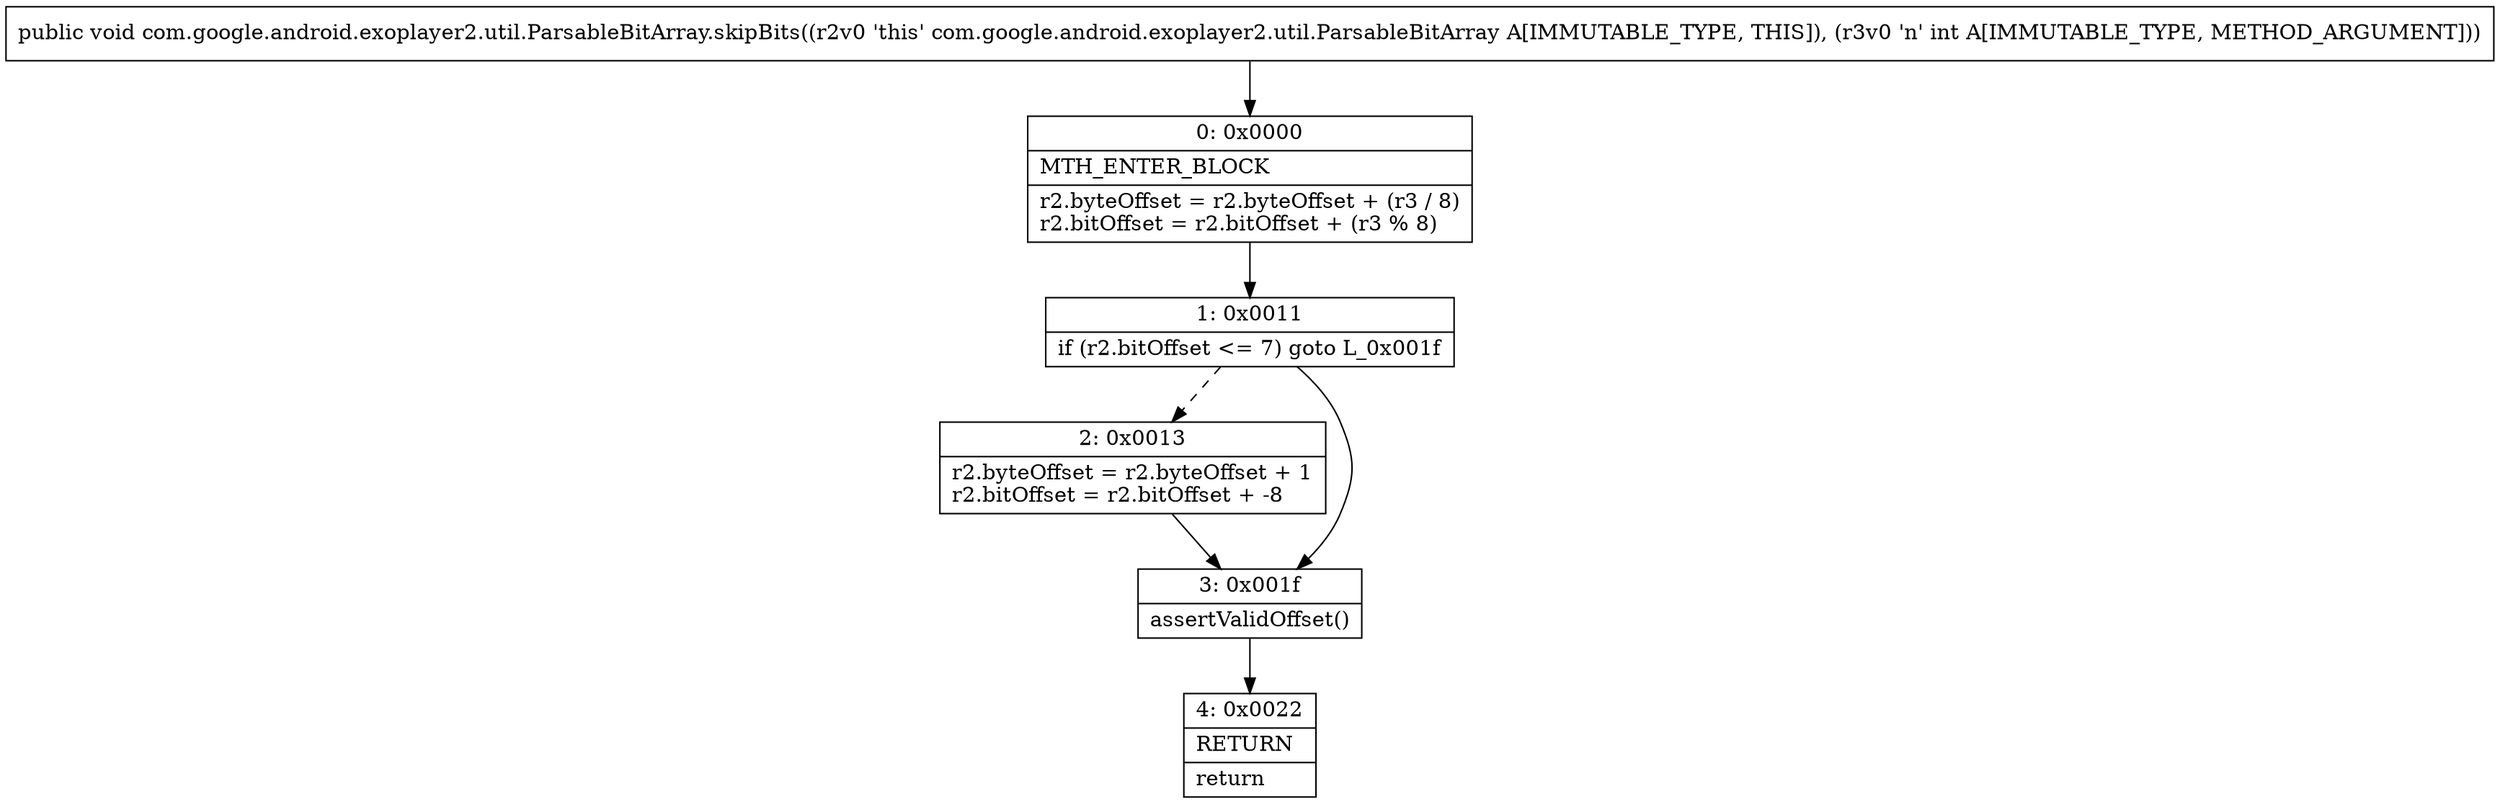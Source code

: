 digraph "CFG forcom.google.android.exoplayer2.util.ParsableBitArray.skipBits(I)V" {
Node_0 [shape=record,label="{0\:\ 0x0000|MTH_ENTER_BLOCK\l|r2.byteOffset = r2.byteOffset + (r3 \/ 8)\lr2.bitOffset = r2.bitOffset + (r3 % 8)\l}"];
Node_1 [shape=record,label="{1\:\ 0x0011|if (r2.bitOffset \<= 7) goto L_0x001f\l}"];
Node_2 [shape=record,label="{2\:\ 0x0013|r2.byteOffset = r2.byteOffset + 1\lr2.bitOffset = r2.bitOffset + \-8\l}"];
Node_3 [shape=record,label="{3\:\ 0x001f|assertValidOffset()\l}"];
Node_4 [shape=record,label="{4\:\ 0x0022|RETURN\l|return\l}"];
MethodNode[shape=record,label="{public void com.google.android.exoplayer2.util.ParsableBitArray.skipBits((r2v0 'this' com.google.android.exoplayer2.util.ParsableBitArray A[IMMUTABLE_TYPE, THIS]), (r3v0 'n' int A[IMMUTABLE_TYPE, METHOD_ARGUMENT])) }"];
MethodNode -> Node_0;
Node_0 -> Node_1;
Node_1 -> Node_2[style=dashed];
Node_1 -> Node_3;
Node_2 -> Node_3;
Node_3 -> Node_4;
}

